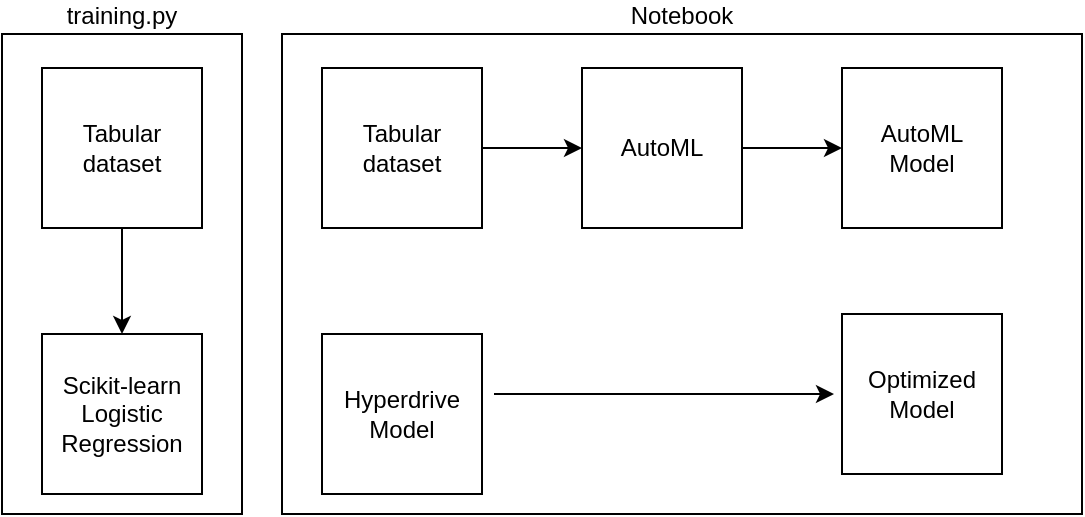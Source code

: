 <mxfile version="13.8.8" type="github">
  <diagram id="kgpKYQtTHZ0yAKxKKP6v" name="Page-1">
    <mxGraphModel dx="1038" dy="547" grid="1" gridSize="10" guides="1" tooltips="1" connect="1" arrows="1" fold="1" page="1" pageScale="1" pageWidth="850" pageHeight="1100" math="0" shadow="0">
      <root>
        <mxCell id="0" />
        <mxCell id="1" parent="0" />
        <mxCell id="zJqRCtabx6rDrNxqIQUS-2" value="training.py" style="rounded=0;whiteSpace=wrap;html=1;labelPosition=center;verticalLabelPosition=top;align=center;verticalAlign=bottom;" vertex="1" parent="1">
          <mxGeometry x="110" y="90" width="120" height="240" as="geometry" />
        </mxCell>
        <mxCell id="zJqRCtabx6rDrNxqIQUS-3" value="Tabular dataset" style="whiteSpace=wrap;html=1;aspect=fixed;" vertex="1" parent="1">
          <mxGeometry x="130" y="107" width="80" height="80" as="geometry" />
        </mxCell>
        <mxCell id="zJqRCtabx6rDrNxqIQUS-5" value="Scikit-learn Logistic Regression" style="whiteSpace=wrap;html=1;aspect=fixed;" vertex="1" parent="1">
          <mxGeometry x="130" y="240" width="80" height="80" as="geometry" />
        </mxCell>
        <mxCell id="zJqRCtabx6rDrNxqIQUS-9" value="" style="endArrow=classic;html=1;entryX=0.5;entryY=0;entryDx=0;entryDy=0;" edge="1" parent="1" source="zJqRCtabx6rDrNxqIQUS-3" target="zJqRCtabx6rDrNxqIQUS-5">
          <mxGeometry width="50" height="50" relative="1" as="geometry">
            <mxPoint x="170" y="237" as="sourcePoint" />
            <mxPoint x="170" y="257.711" as="targetPoint" />
          </mxGeometry>
        </mxCell>
        <mxCell id="zJqRCtabx6rDrNxqIQUS-10" value="Notebook" style="rounded=0;whiteSpace=wrap;html=1;labelPosition=center;verticalLabelPosition=top;align=center;verticalAlign=bottom;" vertex="1" parent="1">
          <mxGeometry x="250" y="90" width="400" height="240" as="geometry" />
        </mxCell>
        <mxCell id="zJqRCtabx6rDrNxqIQUS-11" value="Tabular dataset" style="whiteSpace=wrap;html=1;aspect=fixed;" vertex="1" parent="1">
          <mxGeometry x="270" y="107" width="80" height="80" as="geometry" />
        </mxCell>
        <mxCell id="zJqRCtabx6rDrNxqIQUS-13" value="" style="endArrow=classic;html=1;" edge="1" parent="1" source="zJqRCtabx6rDrNxqIQUS-11">
          <mxGeometry width="50" height="50" relative="1" as="geometry">
            <mxPoint x="350" y="197" as="sourcePoint" />
            <mxPoint x="400" y="147" as="targetPoint" />
          </mxGeometry>
        </mxCell>
        <mxCell id="zJqRCtabx6rDrNxqIQUS-14" value="AutoML" style="whiteSpace=wrap;html=1;aspect=fixed;" vertex="1" parent="1">
          <mxGeometry x="400" y="107" width="80" height="80" as="geometry" />
        </mxCell>
        <mxCell id="zJqRCtabx6rDrNxqIQUS-15" value="" style="endArrow=classic;html=1;" edge="1" parent="1">
          <mxGeometry width="50" height="50" relative="1" as="geometry">
            <mxPoint x="480" y="147" as="sourcePoint" />
            <mxPoint x="530" y="147" as="targetPoint" />
          </mxGeometry>
        </mxCell>
        <mxCell id="zJqRCtabx6rDrNxqIQUS-16" value="AutoML&lt;br&gt;Model" style="whiteSpace=wrap;html=1;aspect=fixed;" vertex="1" parent="1">
          <mxGeometry x="530" y="107" width="80" height="80" as="geometry" />
        </mxCell>
        <mxCell id="zJqRCtabx6rDrNxqIQUS-17" value="Hyperdrive Model" style="whiteSpace=wrap;html=1;aspect=fixed;" vertex="1" parent="1">
          <mxGeometry x="270" y="240" width="80" height="80" as="geometry" />
        </mxCell>
        <mxCell id="zJqRCtabx6rDrNxqIQUS-18" value="" style="endArrow=classic;html=1;entryX=0;entryY=0.5;entryDx=0;entryDy=0;" edge="1" parent="1">
          <mxGeometry width="50" height="50" relative="1" as="geometry">
            <mxPoint x="356" y="270" as="sourcePoint" />
            <mxPoint x="526" y="270" as="targetPoint" />
          </mxGeometry>
        </mxCell>
        <mxCell id="zJqRCtabx6rDrNxqIQUS-19" value="Optimized Model" style="whiteSpace=wrap;html=1;aspect=fixed;" vertex="1" parent="1">
          <mxGeometry x="530" y="230" width="80" height="80" as="geometry" />
        </mxCell>
      </root>
    </mxGraphModel>
  </diagram>
</mxfile>
